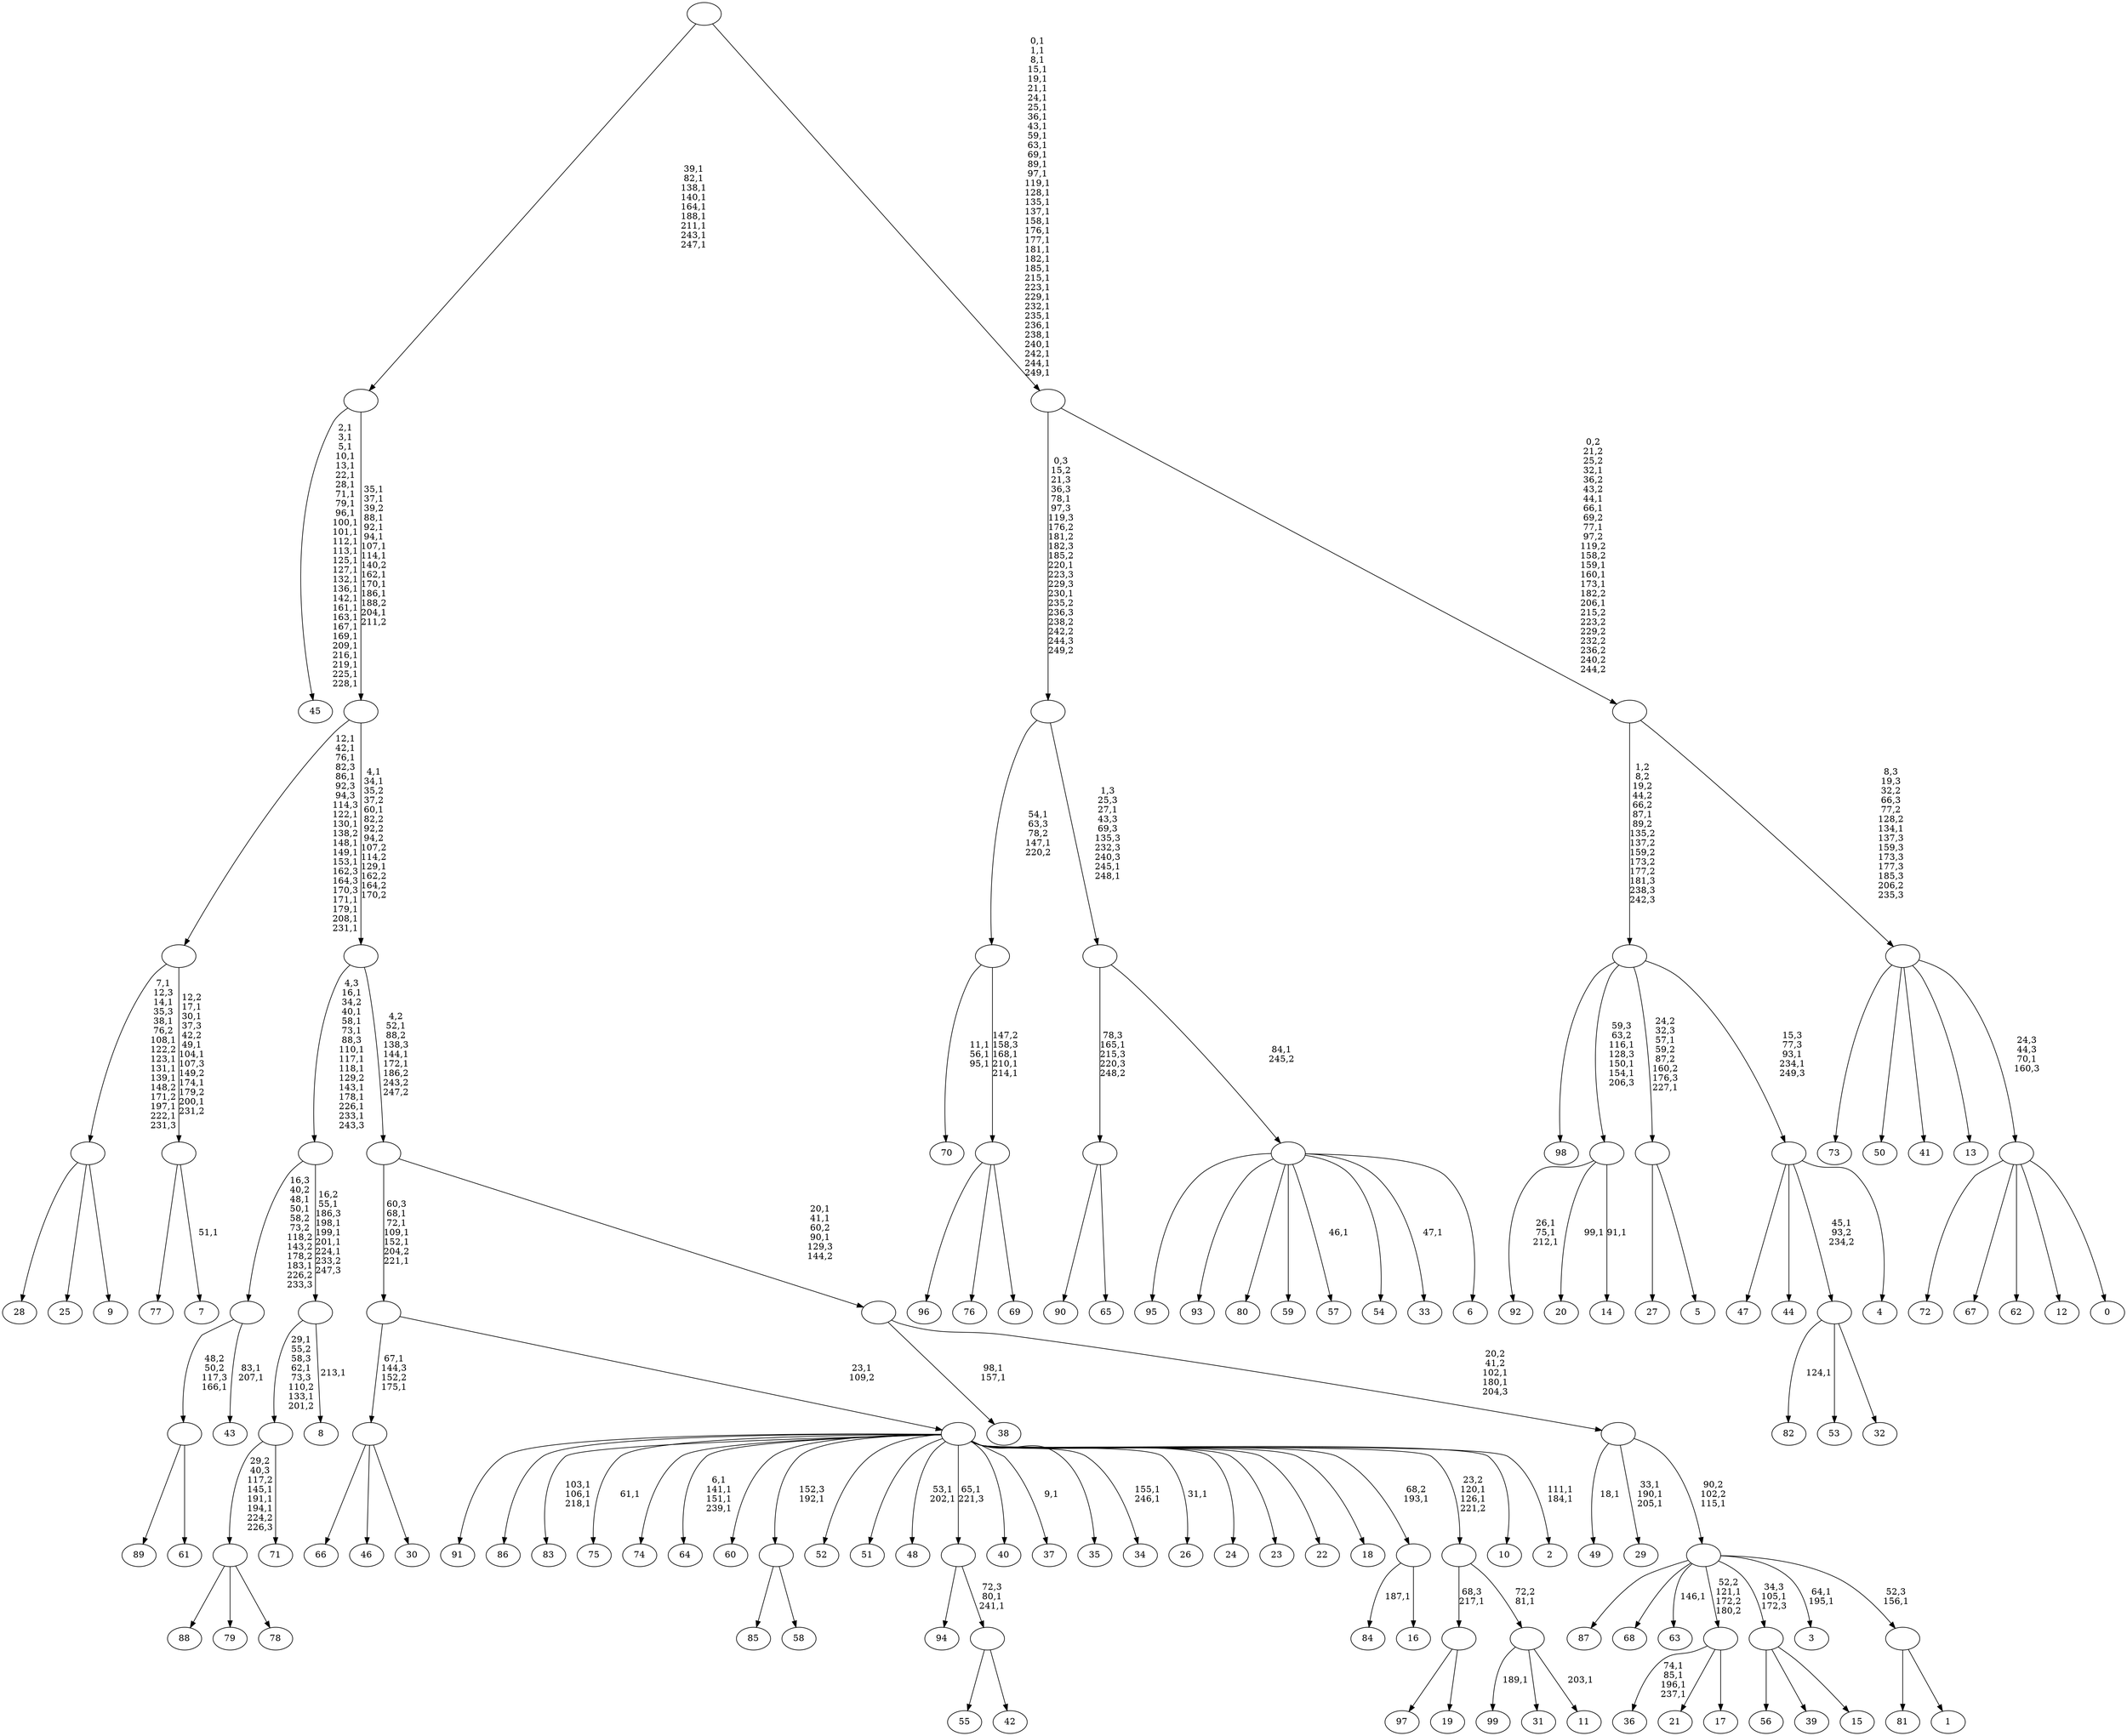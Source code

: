 digraph T {
	350 [label="99"]
	348 [label="98"]
	347 [label="97"]
	346 [label="96"]
	345 [label="95"]
	344 [label="94"]
	343 [label="93"]
	342 [label="92"]
	338 [label="91"]
	337 [label="90"]
	336 [label="89"]
	335 [label="88"]
	334 [label="87"]
	333 [label="86"]
	332 [label="85"]
	331 [label="84"]
	329 [label="83"]
	325 [label="82"]
	323 [label="81"]
	322 [label="80"]
	321 [label="79"]
	320 [label="78"]
	319 [label=""]
	316 [label="77"]
	315 [label="76"]
	314 [label="75"]
	312 [label="74"]
	311 [label="73"]
	310 [label="72"]
	309 [label="71"]
	308 [label=""]
	305 [label="70"]
	301 [label="69"]
	300 [label=""]
	297 [label=""]
	295 [label="68"]
	294 [label="67"]
	293 [label="66"]
	292 [label="65"]
	291 [label=""]
	290 [label="64"]
	285 [label="63"]
	283 [label="62"]
	282 [label="61"]
	281 [label=""]
	280 [label="60"]
	279 [label="59"]
	278 [label="58"]
	277 [label=""]
	276 [label="57"]
	274 [label="56"]
	273 [label="55"]
	272 [label="54"]
	271 [label="53"]
	270 [label="52"]
	269 [label="51"]
	268 [label="50"]
	267 [label="49"]
	265 [label="48"]
	262 [label="47"]
	261 [label="46"]
	260 [label="45"]
	231 [label="44"]
	230 [label="43"]
	227 [label=""]
	224 [label="42"]
	223 [label=""]
	221 [label=""]
	220 [label="41"]
	219 [label="40"]
	218 [label="39"]
	217 [label="38"]
	214 [label="37"]
	212 [label="36"]
	207 [label="35"]
	206 [label="34"]
	203 [label="33"]
	201 [label="32"]
	200 [label=""]
	199 [label="31"]
	198 [label="30"]
	197 [label=""]
	195 [label="29"]
	191 [label="28"]
	190 [label="27"]
	189 [label="26"]
	187 [label="25"]
	186 [label="24"]
	185 [label="23"]
	184 [label="22"]
	183 [label="21"]
	182 [label="20"]
	180 [label="19"]
	179 [label=""]
	178 [label="18"]
	177 [label="17"]
	176 [label=""]
	175 [label="16"]
	174 [label=""]
	173 [label="15"]
	172 [label=""]
	171 [label="14"]
	169 [label=""]
	166 [label="13"]
	165 [label="12"]
	164 [label="11"]
	162 [label=""]
	161 [label=""]
	159 [label="10"]
	158 [label="9"]
	157 [label=""]
	148 [label="8"]
	146 [label=""]
	141 [label=""]
	130 [label="7"]
	128 [label=""]
	122 [label=""]
	109 [label="6"]
	108 [label=""]
	107 [label=""]
	104 [label=""]
	101 [label="5"]
	100 [label=""]
	98 [label="4"]
	97 [label=""]
	95 [label=""]
	94 [label="3"]
	91 [label="2"]
	88 [label=""]
	87 [label=""]
	82 [label="1"]
	81 [label=""]
	80 [label=""]
	79 [label=""]
	77 [label=""]
	74 [label=""]
	71 [label=""]
	67 [label=""]
	56 [label=""]
	47 [label="0"]
	46 [label=""]
	45 [label=""]
	44 [label=""]
	36 [label=""]
	0 [label=""]
	319 -> 335 [label=""]
	319 -> 321 [label=""]
	319 -> 320 [label=""]
	308 -> 319 [label="29,2\n40,3\n117,2\n145,1\n191,1\n194,1\n224,2\n226,3"]
	308 -> 309 [label=""]
	300 -> 346 [label=""]
	300 -> 315 [label=""]
	300 -> 301 [label=""]
	297 -> 300 [label="147,2\n158,3\n168,1\n210,1\n214,1"]
	297 -> 305 [label="11,1\n56,1\n95,1"]
	291 -> 337 [label=""]
	291 -> 292 [label=""]
	281 -> 336 [label=""]
	281 -> 282 [label=""]
	277 -> 332 [label=""]
	277 -> 278 [label=""]
	227 -> 230 [label="83,1\n207,1"]
	227 -> 281 [label="48,2\n50,2\n117,3\n166,1"]
	223 -> 273 [label=""]
	223 -> 224 [label=""]
	221 -> 223 [label="72,3\n80,1\n241,1"]
	221 -> 344 [label=""]
	200 -> 325 [label="124,1"]
	200 -> 271 [label=""]
	200 -> 201 [label=""]
	197 -> 293 [label=""]
	197 -> 261 [label=""]
	197 -> 198 [label=""]
	179 -> 347 [label=""]
	179 -> 180 [label=""]
	176 -> 212 [label="74,1\n85,1\n196,1\n237,1"]
	176 -> 183 [label=""]
	176 -> 177 [label=""]
	174 -> 331 [label="187,1"]
	174 -> 175 [label=""]
	172 -> 274 [label=""]
	172 -> 218 [label=""]
	172 -> 173 [label=""]
	169 -> 171 [label="91,1"]
	169 -> 182 [label="99,1"]
	169 -> 342 [label="26,1\n75,1\n212,1"]
	162 -> 164 [label="203,1"]
	162 -> 350 [label="189,1"]
	162 -> 199 [label=""]
	161 -> 179 [label="68,3\n217,1"]
	161 -> 162 [label="72,2\n81,1"]
	157 -> 191 [label=""]
	157 -> 187 [label=""]
	157 -> 158 [label=""]
	146 -> 148 [label="213,1"]
	146 -> 308 [label="29,1\n55,2\n58,3\n62,1\n73,3\n110,2\n133,1\n201,2"]
	141 -> 146 [label="16,2\n55,1\n186,3\n198,1\n199,1\n201,1\n224,1\n233,2\n247,3"]
	141 -> 227 [label="16,3\n40,2\n48,1\n50,1\n58,2\n73,2\n118,2\n143,2\n178,2\n183,1\n226,2\n233,3"]
	128 -> 130 [label="51,1"]
	128 -> 316 [label=""]
	122 -> 128 [label="12,2\n17,1\n30,1\n37,3\n42,2\n49,1\n104,1\n107,3\n149,2\n174,1\n179,2\n200,1\n231,2"]
	122 -> 157 [label="7,1\n12,3\n14,1\n35,3\n38,1\n76,2\n108,1\n122,2\n123,1\n131,1\n139,1\n148,2\n171,2\n197,1\n222,1\n231,3"]
	108 -> 203 [label="47,1"]
	108 -> 276 [label="46,1"]
	108 -> 345 [label=""]
	108 -> 343 [label=""]
	108 -> 322 [label=""]
	108 -> 279 [label=""]
	108 -> 272 [label=""]
	108 -> 109 [label=""]
	107 -> 291 [label="78,3\n165,1\n215,3\n220,3\n248,2"]
	107 -> 108 [label="84,1\n245,2"]
	104 -> 107 [label="1,3\n25,3\n27,1\n43,3\n69,3\n135,3\n232,3\n240,3\n245,1\n248,1"]
	104 -> 297 [label="54,1\n63,3\n78,2\n147,1\n220,2"]
	100 -> 190 [label=""]
	100 -> 101 [label=""]
	97 -> 262 [label=""]
	97 -> 231 [label=""]
	97 -> 200 [label="45,1\n93,2\n234,2"]
	97 -> 98 [label=""]
	95 -> 97 [label="15,3\n77,3\n93,1\n234,1\n249,3"]
	95 -> 100 [label="24,2\n32,3\n57,1\n59,2\n87,2\n160,2\n176,3\n227,1"]
	95 -> 169 [label="59,3\n63,2\n116,1\n128,3\n150,1\n154,1\n206,3"]
	95 -> 348 [label=""]
	88 -> 91 [label="111,1\n184,1"]
	88 -> 161 [label="23,2\n120,1\n126,1\n221,2"]
	88 -> 189 [label="31,1"]
	88 -> 206 [label="155,1\n246,1"]
	88 -> 214 [label="9,1"]
	88 -> 265 [label="53,1\n202,1"]
	88 -> 290 [label="6,1\n141,1\n151,1\n239,1"]
	88 -> 314 [label="61,1"]
	88 -> 329 [label="103,1\n106,1\n218,1"]
	88 -> 338 [label=""]
	88 -> 333 [label=""]
	88 -> 312 [label=""]
	88 -> 280 [label=""]
	88 -> 277 [label="152,3\n192,1"]
	88 -> 270 [label=""]
	88 -> 269 [label=""]
	88 -> 221 [label="65,1\n221,3"]
	88 -> 219 [label=""]
	88 -> 207 [label=""]
	88 -> 186 [label=""]
	88 -> 185 [label=""]
	88 -> 184 [label=""]
	88 -> 178 [label=""]
	88 -> 174 [label="68,2\n193,1"]
	88 -> 159 [label=""]
	87 -> 197 [label="67,1\n144,3\n152,2\n175,1"]
	87 -> 88 [label="23,1\n109,2"]
	81 -> 323 [label=""]
	81 -> 82 [label=""]
	80 -> 94 [label="64,1\n195,1"]
	80 -> 285 [label="146,1"]
	80 -> 334 [label=""]
	80 -> 295 [label=""]
	80 -> 176 [label="52,2\n121,1\n172,2\n180,2"]
	80 -> 172 [label="34,3\n105,1\n172,3"]
	80 -> 81 [label="52,3\n156,1"]
	79 -> 195 [label="33,1\n190,1\n205,1"]
	79 -> 267 [label="18,1"]
	79 -> 80 [label="90,2\n102,2\n115,1"]
	77 -> 79 [label="20,2\n41,2\n102,1\n180,1\n204,3"]
	77 -> 217 [label="98,1\n157,1"]
	74 -> 77 [label="20,1\n41,1\n60,2\n90,1\n129,3\n144,2"]
	74 -> 87 [label="60,3\n68,1\n72,1\n109,1\n152,1\n204,2\n221,1"]
	71 -> 74 [label="4,2\n52,1\n88,2\n138,3\n144,1\n172,1\n186,2\n243,2\n247,2"]
	71 -> 141 [label="4,3\n16,1\n34,2\n40,1\n58,1\n73,1\n88,3\n110,1\n117,1\n118,1\n129,2\n143,1\n178,1\n226,1\n233,1\n243,3"]
	67 -> 71 [label="4,1\n34,1\n35,2\n37,2\n60,1\n82,2\n92,2\n94,2\n107,2\n114,2\n129,1\n162,2\n164,2\n170,2"]
	67 -> 122 [label="12,1\n42,1\n76,1\n82,3\n86,1\n92,3\n94,3\n114,3\n122,1\n130,1\n138,2\n148,1\n149,1\n153,1\n162,3\n164,3\n170,3\n171,1\n179,1\n208,1\n231,1"]
	56 -> 67 [label="35,1\n37,1\n39,2\n88,1\n92,1\n94,1\n107,1\n114,1\n140,2\n162,1\n170,1\n186,1\n188,2\n204,1\n211,2"]
	56 -> 260 [label="2,1\n3,1\n5,1\n10,1\n13,1\n22,1\n28,1\n71,1\n79,1\n96,1\n100,1\n101,1\n112,1\n113,1\n125,1\n127,1\n132,1\n136,1\n142,1\n161,1\n163,1\n167,1\n169,1\n209,1\n216,1\n219,1\n225,1\n228,1"]
	46 -> 310 [label=""]
	46 -> 294 [label=""]
	46 -> 283 [label=""]
	46 -> 165 [label=""]
	46 -> 47 [label=""]
	45 -> 311 [label=""]
	45 -> 268 [label=""]
	45 -> 220 [label=""]
	45 -> 166 [label=""]
	45 -> 46 [label="24,3\n44,3\n70,1\n160,3"]
	44 -> 95 [label="1,2\n8,2\n19,2\n44,2\n66,2\n87,1\n89,2\n135,2\n137,2\n159,2\n173,2\n177,2\n181,3\n238,3\n242,3"]
	44 -> 45 [label="8,3\n19,3\n32,2\n66,3\n77,2\n128,2\n134,1\n137,3\n159,3\n173,3\n177,3\n185,3\n206,2\n235,3"]
	36 -> 44 [label="0,2\n21,2\n25,2\n32,1\n36,2\n43,2\n44,1\n66,1\n69,2\n77,1\n97,2\n119,2\n158,2\n159,1\n160,1\n173,1\n182,2\n206,1\n215,2\n223,2\n229,2\n232,2\n236,2\n240,2\n244,2"]
	36 -> 104 [label="0,3\n15,2\n21,3\n36,3\n78,1\n97,3\n119,3\n176,2\n181,2\n182,3\n185,2\n220,1\n223,3\n229,3\n230,1\n235,2\n236,3\n238,2\n242,2\n244,3\n249,2"]
	0 -> 36 [label="0,1\n1,1\n8,1\n15,1\n19,1\n21,1\n24,1\n25,1\n36,1\n43,1\n59,1\n63,1\n69,1\n89,1\n97,1\n119,1\n128,1\n135,1\n137,1\n158,1\n176,1\n177,1\n181,1\n182,1\n185,1\n215,1\n223,1\n229,1\n232,1\n235,1\n236,1\n238,1\n240,1\n242,1\n244,1\n249,1"]
	0 -> 56 [label="39,1\n82,1\n138,1\n140,1\n164,1\n188,1\n211,1\n243,1\n247,1"]
}
